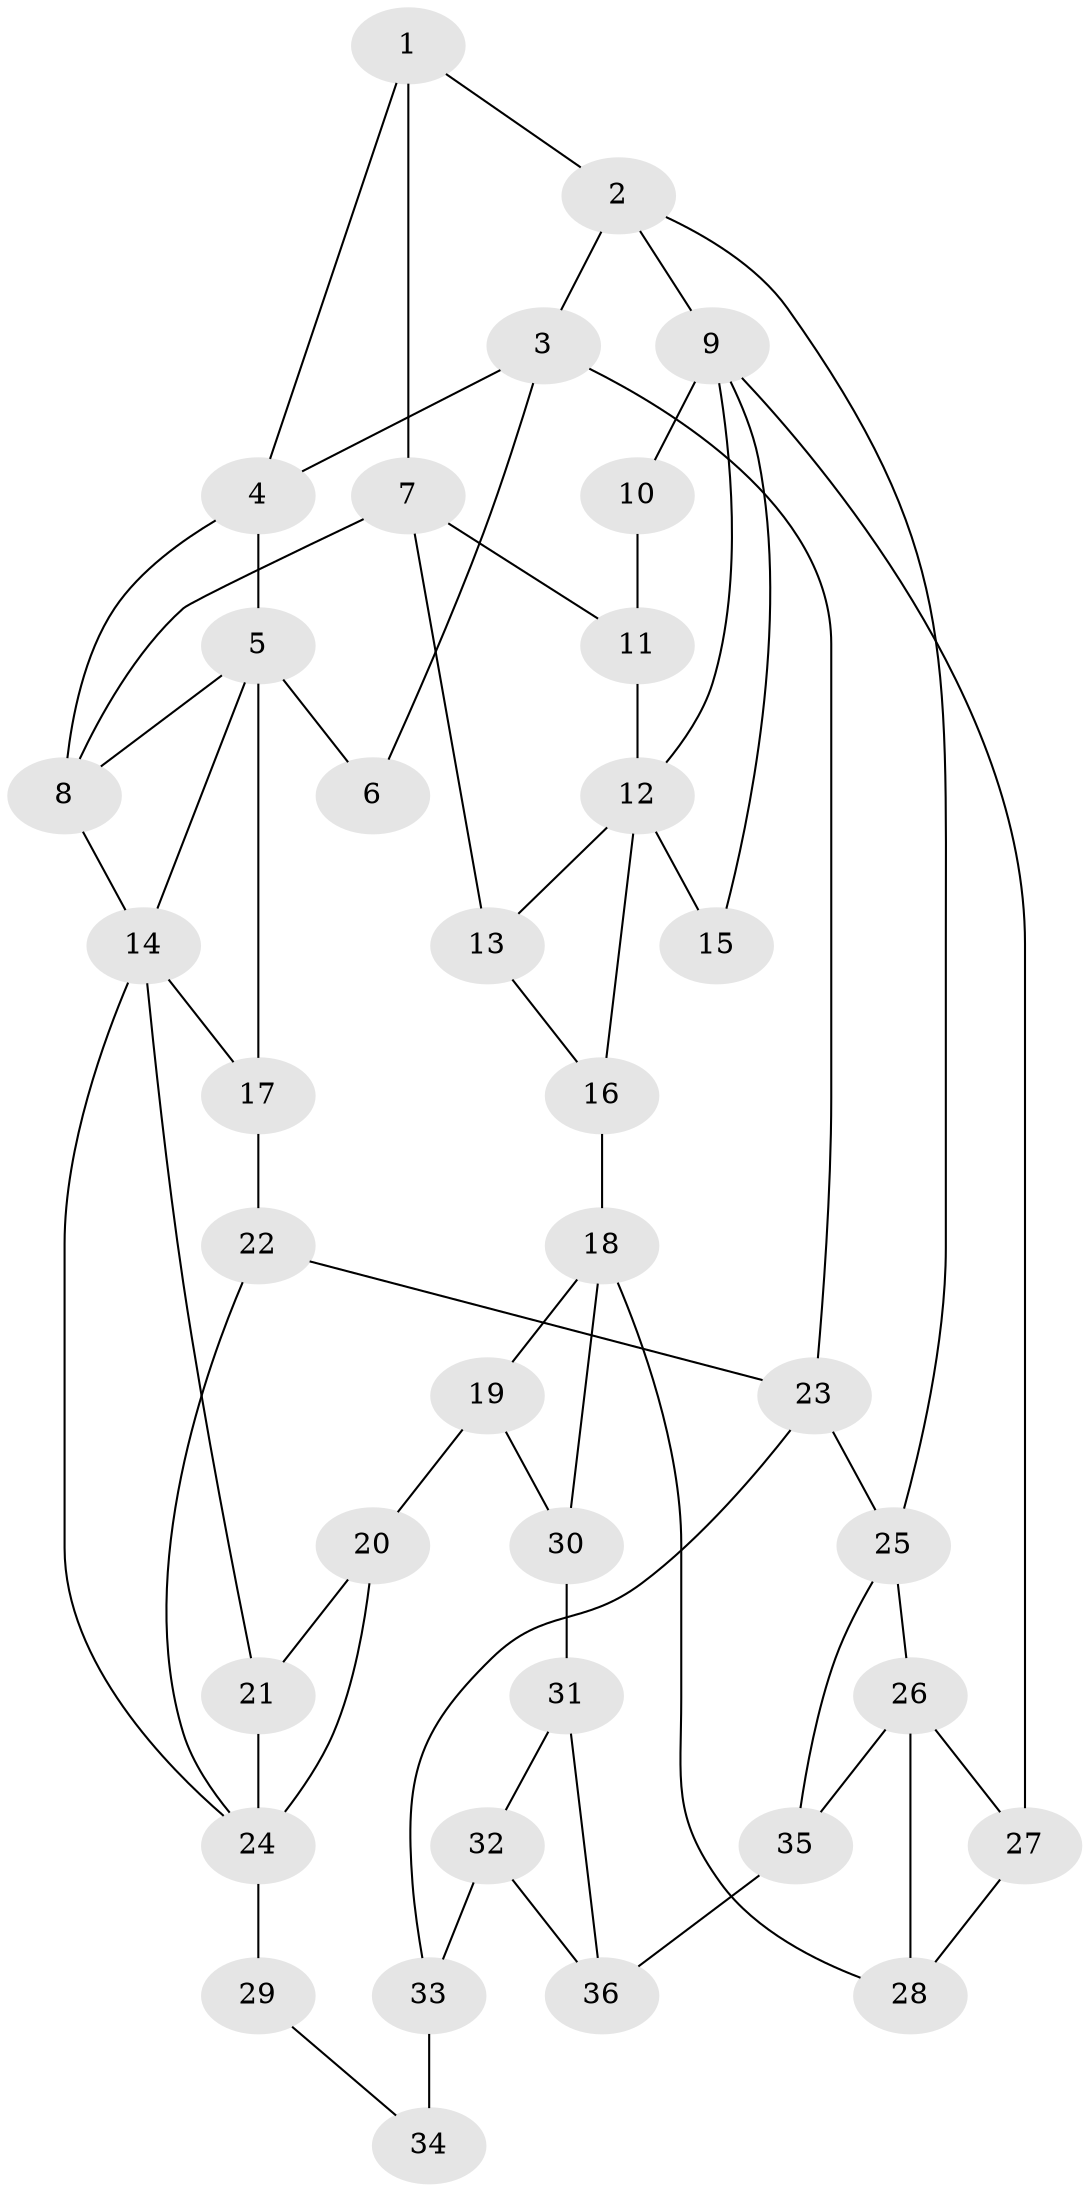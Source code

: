 // original degree distribution, {3: 0.027777777777777776, 6: 0.2777777777777778, 4: 0.3055555555555556, 5: 0.3888888888888889}
// Generated by graph-tools (version 1.1) at 2025/54/03/04/25 22:54:37]
// undirected, 36 vertices, 61 edges
graph export_dot {
  node [color=gray90,style=filled];
  1;
  2;
  3;
  4;
  5;
  6;
  7;
  8;
  9;
  10;
  11;
  12;
  13;
  14;
  15;
  16;
  17;
  18;
  19;
  20;
  21;
  22;
  23;
  24;
  25;
  26;
  27;
  28;
  29;
  30;
  31;
  32;
  33;
  34;
  35;
  36;
  1 -- 2 [weight=1.0];
  1 -- 4 [weight=1.0];
  1 -- 7 [weight=2.0];
  2 -- 3 [weight=1.0];
  2 -- 9 [weight=1.0];
  2 -- 25 [weight=1.0];
  3 -- 4 [weight=1.0];
  3 -- 6 [weight=1.0];
  3 -- 23 [weight=1.0];
  4 -- 5 [weight=1.0];
  4 -- 8 [weight=1.0];
  5 -- 6 [weight=2.0];
  5 -- 8 [weight=1.0];
  5 -- 14 [weight=1.0];
  5 -- 17 [weight=1.0];
  7 -- 8 [weight=2.0];
  7 -- 11 [weight=1.0];
  7 -- 13 [weight=1.0];
  8 -- 14 [weight=1.0];
  9 -- 10 [weight=2.0];
  9 -- 12 [weight=1.0];
  9 -- 15 [weight=1.0];
  9 -- 27 [weight=1.0];
  10 -- 11 [weight=1.0];
  11 -- 12 [weight=1.0];
  12 -- 13 [weight=1.0];
  12 -- 15 [weight=2.0];
  12 -- 16 [weight=1.0];
  13 -- 16 [weight=1.0];
  14 -- 17 [weight=1.0];
  14 -- 21 [weight=1.0];
  14 -- 24 [weight=1.0];
  16 -- 18 [weight=1.0];
  17 -- 22 [weight=1.0];
  18 -- 19 [weight=1.0];
  18 -- 28 [weight=2.0];
  18 -- 30 [weight=1.0];
  19 -- 20 [weight=1.0];
  19 -- 30 [weight=1.0];
  20 -- 21 [weight=1.0];
  20 -- 24 [weight=1.0];
  21 -- 24 [weight=1.0];
  22 -- 23 [weight=1.0];
  22 -- 24 [weight=1.0];
  23 -- 25 [weight=1.0];
  23 -- 33 [weight=1.0];
  24 -- 29 [weight=2.0];
  25 -- 26 [weight=1.0];
  25 -- 35 [weight=1.0];
  26 -- 27 [weight=1.0];
  26 -- 28 [weight=3.0];
  26 -- 35 [weight=1.0];
  27 -- 28 [weight=1.0];
  29 -- 34 [weight=1.0];
  30 -- 31 [weight=2.0];
  31 -- 32 [weight=3.0];
  31 -- 36 [weight=1.0];
  32 -- 33 [weight=2.0];
  32 -- 36 [weight=1.0];
  33 -- 34 [weight=2.0];
  35 -- 36 [weight=1.0];
}
